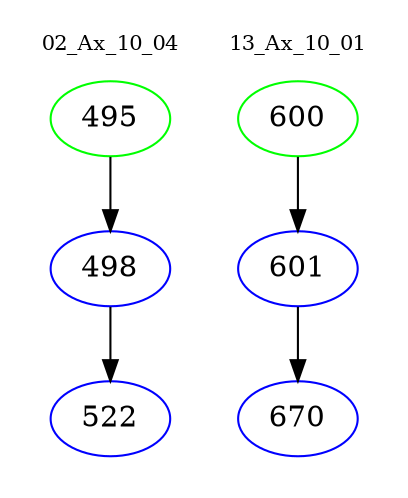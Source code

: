 digraph{
subgraph cluster_0 {
color = white
label = "02_Ax_10_04";
fontsize=10;
T0_495 [label="495", color="green"]
T0_495 -> T0_498 [color="black"]
T0_498 [label="498", color="blue"]
T0_498 -> T0_522 [color="black"]
T0_522 [label="522", color="blue"]
}
subgraph cluster_1 {
color = white
label = "13_Ax_10_01";
fontsize=10;
T1_600 [label="600", color="green"]
T1_600 -> T1_601 [color="black"]
T1_601 [label="601", color="blue"]
T1_601 -> T1_670 [color="black"]
T1_670 [label="670", color="blue"]
}
}
